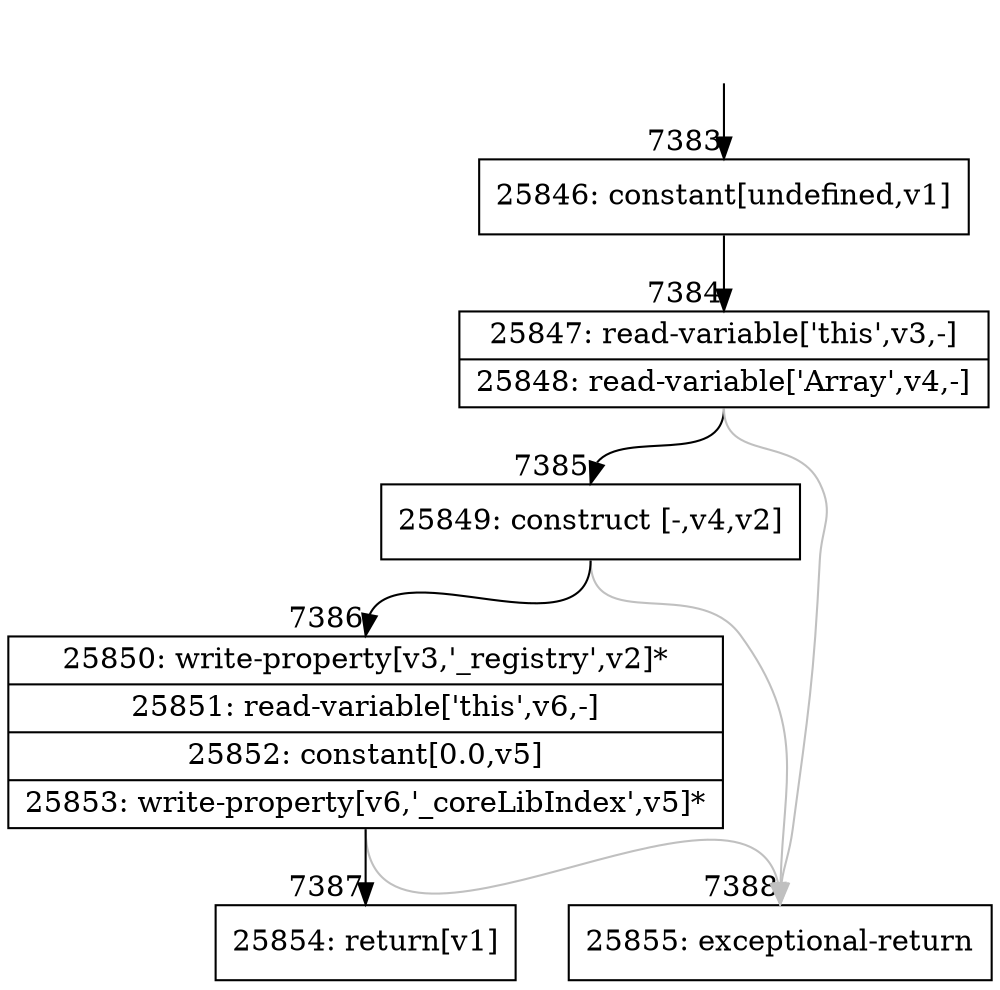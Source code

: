 digraph {
rankdir="TD"
BB_entry614[shape=none,label=""];
BB_entry614 -> BB7383 [tailport=s, headport=n, headlabel="    7383"]
BB7383 [shape=record label="{25846: constant[undefined,v1]}" ] 
BB7383 -> BB7384 [tailport=s, headport=n, headlabel="      7384"]
BB7384 [shape=record label="{25847: read-variable['this',v3,-]|25848: read-variable['Array',v4,-]}" ] 
BB7384 -> BB7385 [tailport=s, headport=n, headlabel="      7385"]
BB7384 -> BB7388 [tailport=s, headport=n, color=gray, headlabel="      7388"]
BB7385 [shape=record label="{25849: construct [-,v4,v2]}" ] 
BB7385 -> BB7386 [tailport=s, headport=n, headlabel="      7386"]
BB7385 -> BB7388 [tailport=s, headport=n, color=gray]
BB7386 [shape=record label="{25850: write-property[v3,'_registry',v2]*|25851: read-variable['this',v6,-]|25852: constant[0.0,v5]|25853: write-property[v6,'_coreLibIndex',v5]*}" ] 
BB7386 -> BB7387 [tailport=s, headport=n, headlabel="      7387"]
BB7386 -> BB7388 [tailport=s, headport=n, color=gray]
BB7387 [shape=record label="{25854: return[v1]}" ] 
BB7388 [shape=record label="{25855: exceptional-return}" ] 
//#$~ 13655
}
